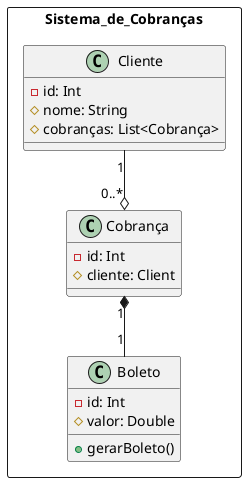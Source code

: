 @startuml sisDeCobrança
  package Sistema_de_Cobranças <<rectangle>> {
    class Cliente {
      - id: Int
      # nome: String
      # cobranças: List<Cobrança>
    }
    class Cobrança {
      - id: Int
      # cliente: Client
      
    }
    Cliente "1" --o "0..*" Cobrança
    class Boleto {
      - id: Int
      # valor: Double
      + gerarBoleto()
    }
    Cobrança "1" *-- "1" Boleto
  }
@enduml